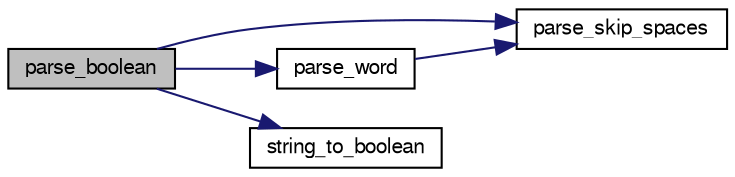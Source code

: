 digraph "parse_boolean"
{
 // LATEX_PDF_SIZE
  bgcolor="transparent";
  edge [fontname="FreeSans",fontsize="10",labelfontname="FreeSans",labelfontsize="10"];
  node [fontname="FreeSans",fontsize="10",shape=record];
  rankdir="LR";
  Node1 [label="parse_boolean",height=0.2,width=0.4,color="black", fillcolor="grey75", style="filled", fontcolor="black",tooltip="Parse a boolean."];
  Node1 -> Node2 [color="midnightblue",fontsize="10",style="solid",fontname="FreeSans"];
  Node2 [label="parse_skip_spaces",height=0.2,width=0.4,color="black",URL="$util_8c.html#a35508e8fcec689d875231b2f93fbe4a5",tooltip="Skip spaces."];
  Node1 -> Node3 [color="midnightblue",fontsize="10",style="solid",fontname="FreeSans"];
  Node3 [label="parse_word",height=0.2,width=0.4,color="black",URL="$util_8c.html#a37223454580e3fd41f4bddb3c3970da5",tooltip="Parse a word."];
  Node3 -> Node2 [color="midnightblue",fontsize="10",style="solid",fontname="FreeSans"];
  Node1 -> Node4 [color="midnightblue",fontsize="10",style="solid",fontname="FreeSans"];
  Node4 [label="string_to_boolean",height=0.2,width=0.4,color="black",URL="$util_8c.html#a39aab800a4d838ee1d8dcc30665ffbe9",tooltip="Convert a string into a boolean."];
}
